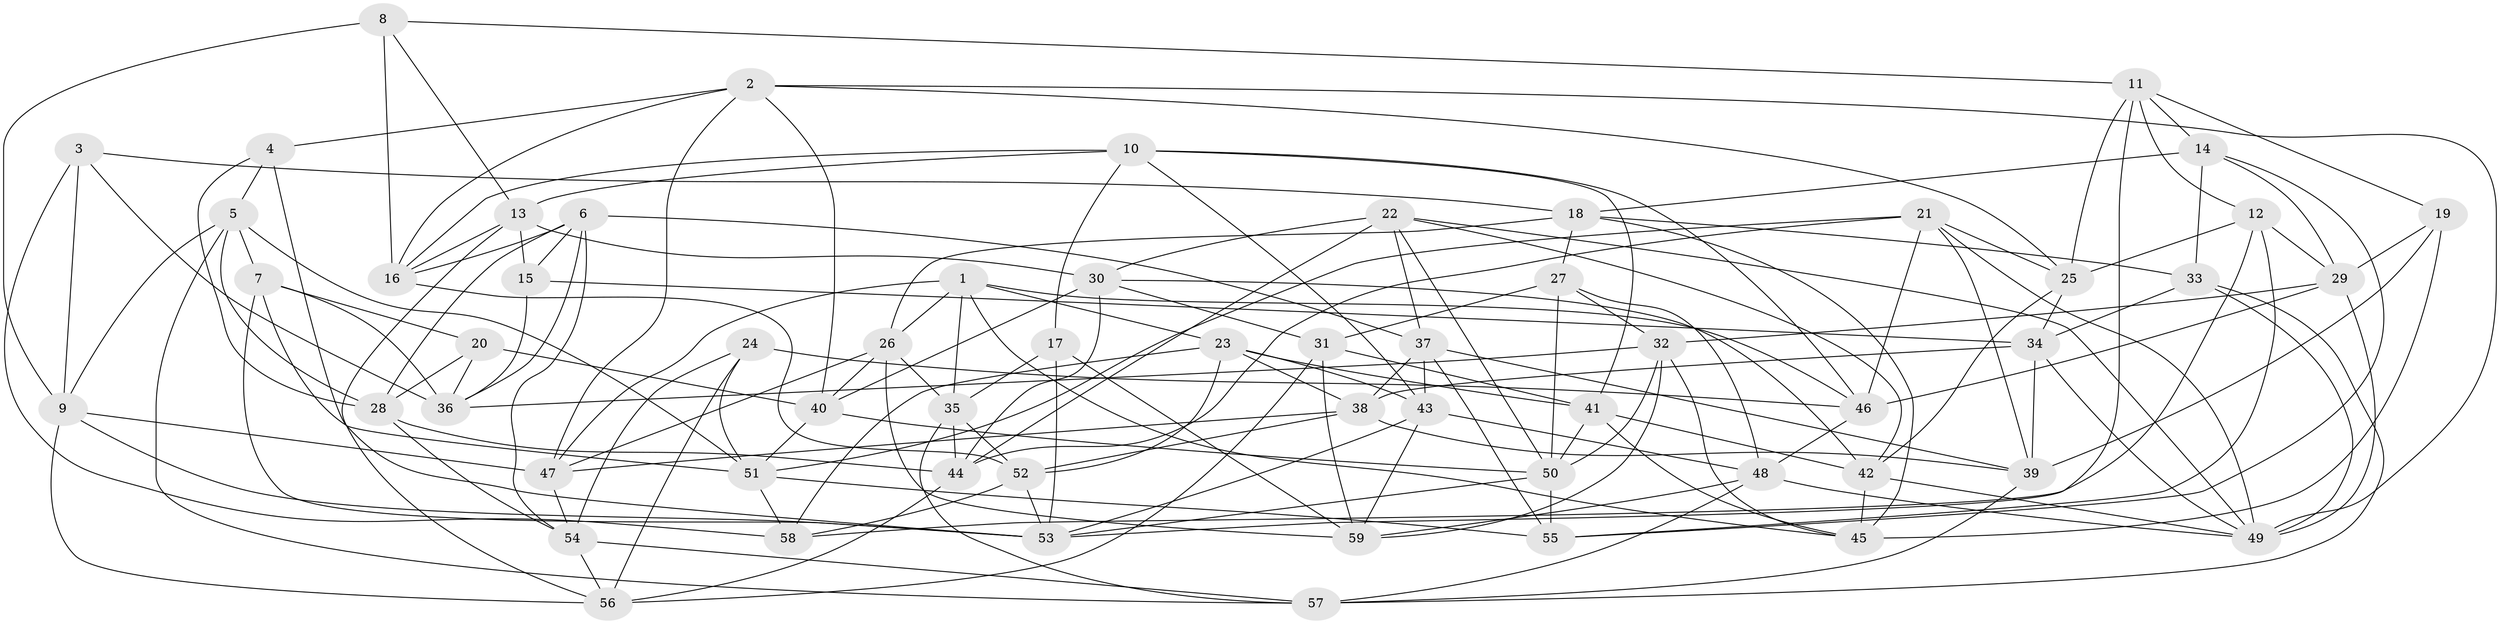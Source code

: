 // original degree distribution, {4: 1.0}
// Generated by graph-tools (version 1.1) at 2025/50/03/09/25 03:50:55]
// undirected, 59 vertices, 168 edges
graph export_dot {
graph [start="1"]
  node [color=gray90,style=filled];
  1;
  2;
  3;
  4;
  5;
  6;
  7;
  8;
  9;
  10;
  11;
  12;
  13;
  14;
  15;
  16;
  17;
  18;
  19;
  20;
  21;
  22;
  23;
  24;
  25;
  26;
  27;
  28;
  29;
  30;
  31;
  32;
  33;
  34;
  35;
  36;
  37;
  38;
  39;
  40;
  41;
  42;
  43;
  44;
  45;
  46;
  47;
  48;
  49;
  50;
  51;
  52;
  53;
  54;
  55;
  56;
  57;
  58;
  59;
  1 -- 23 [weight=1.0];
  1 -- 26 [weight=1.0];
  1 -- 35 [weight=1.0];
  1 -- 45 [weight=1.0];
  1 -- 46 [weight=1.0];
  1 -- 47 [weight=1.0];
  2 -- 4 [weight=1.0];
  2 -- 16 [weight=1.0];
  2 -- 25 [weight=1.0];
  2 -- 40 [weight=1.0];
  2 -- 47 [weight=1.0];
  2 -- 49 [weight=1.0];
  3 -- 9 [weight=1.0];
  3 -- 18 [weight=1.0];
  3 -- 36 [weight=1.0];
  3 -- 58 [weight=1.0];
  4 -- 5 [weight=1.0];
  4 -- 28 [weight=1.0];
  4 -- 53 [weight=1.0];
  5 -- 7 [weight=1.0];
  5 -- 9 [weight=1.0];
  5 -- 28 [weight=1.0];
  5 -- 51 [weight=1.0];
  5 -- 57 [weight=1.0];
  6 -- 15 [weight=1.0];
  6 -- 16 [weight=1.0];
  6 -- 28 [weight=1.0];
  6 -- 36 [weight=1.0];
  6 -- 37 [weight=1.0];
  6 -- 54 [weight=1.0];
  7 -- 20 [weight=1.0];
  7 -- 36 [weight=1.0];
  7 -- 51 [weight=2.0];
  7 -- 53 [weight=1.0];
  8 -- 9 [weight=1.0];
  8 -- 11 [weight=1.0];
  8 -- 13 [weight=1.0];
  8 -- 16 [weight=1.0];
  9 -- 47 [weight=1.0];
  9 -- 53 [weight=1.0];
  9 -- 56 [weight=1.0];
  10 -- 13 [weight=1.0];
  10 -- 16 [weight=1.0];
  10 -- 17 [weight=1.0];
  10 -- 41 [weight=1.0];
  10 -- 43 [weight=1.0];
  10 -- 46 [weight=1.0];
  11 -- 12 [weight=1.0];
  11 -- 14 [weight=1.0];
  11 -- 19 [weight=1.0];
  11 -- 25 [weight=1.0];
  11 -- 53 [weight=1.0];
  12 -- 25 [weight=1.0];
  12 -- 29 [weight=1.0];
  12 -- 55 [weight=1.0];
  12 -- 58 [weight=2.0];
  13 -- 15 [weight=1.0];
  13 -- 16 [weight=1.0];
  13 -- 30 [weight=1.0];
  13 -- 56 [weight=1.0];
  14 -- 18 [weight=1.0];
  14 -- 29 [weight=1.0];
  14 -- 33 [weight=2.0];
  14 -- 55 [weight=1.0];
  15 -- 34 [weight=1.0];
  15 -- 36 [weight=1.0];
  16 -- 52 [weight=1.0];
  17 -- 35 [weight=1.0];
  17 -- 53 [weight=1.0];
  17 -- 59 [weight=1.0];
  18 -- 26 [weight=1.0];
  18 -- 27 [weight=1.0];
  18 -- 33 [weight=1.0];
  18 -- 45 [weight=1.0];
  19 -- 29 [weight=1.0];
  19 -- 39 [weight=1.0];
  19 -- 45 [weight=1.0];
  20 -- 28 [weight=1.0];
  20 -- 36 [weight=1.0];
  20 -- 40 [weight=1.0];
  21 -- 25 [weight=1.0];
  21 -- 39 [weight=1.0];
  21 -- 44 [weight=1.0];
  21 -- 46 [weight=1.0];
  21 -- 49 [weight=1.0];
  21 -- 51 [weight=1.0];
  22 -- 30 [weight=1.0];
  22 -- 37 [weight=1.0];
  22 -- 42 [weight=1.0];
  22 -- 44 [weight=1.0];
  22 -- 49 [weight=1.0];
  22 -- 50 [weight=1.0];
  23 -- 38 [weight=1.0];
  23 -- 41 [weight=1.0];
  23 -- 43 [weight=1.0];
  23 -- 52 [weight=1.0];
  23 -- 58 [weight=1.0];
  24 -- 46 [weight=1.0];
  24 -- 51 [weight=1.0];
  24 -- 54 [weight=1.0];
  24 -- 56 [weight=1.0];
  25 -- 34 [weight=1.0];
  25 -- 42 [weight=1.0];
  26 -- 35 [weight=1.0];
  26 -- 40 [weight=1.0];
  26 -- 47 [weight=1.0];
  26 -- 59 [weight=1.0];
  27 -- 31 [weight=2.0];
  27 -- 32 [weight=1.0];
  27 -- 48 [weight=1.0];
  27 -- 50 [weight=1.0];
  28 -- 44 [weight=1.0];
  28 -- 54 [weight=1.0];
  29 -- 32 [weight=1.0];
  29 -- 46 [weight=1.0];
  29 -- 49 [weight=1.0];
  30 -- 31 [weight=1.0];
  30 -- 40 [weight=1.0];
  30 -- 42 [weight=1.0];
  30 -- 44 [weight=1.0];
  31 -- 41 [weight=1.0];
  31 -- 56 [weight=1.0];
  31 -- 59 [weight=1.0];
  32 -- 36 [weight=1.0];
  32 -- 45 [weight=1.0];
  32 -- 50 [weight=1.0];
  32 -- 59 [weight=1.0];
  33 -- 34 [weight=1.0];
  33 -- 49 [weight=1.0];
  33 -- 57 [weight=1.0];
  34 -- 38 [weight=1.0];
  34 -- 39 [weight=1.0];
  34 -- 49 [weight=1.0];
  35 -- 44 [weight=1.0];
  35 -- 52 [weight=1.0];
  35 -- 57 [weight=1.0];
  37 -- 38 [weight=1.0];
  37 -- 39 [weight=1.0];
  37 -- 43 [weight=1.0];
  37 -- 55 [weight=1.0];
  38 -- 39 [weight=1.0];
  38 -- 47 [weight=1.0];
  38 -- 52 [weight=1.0];
  39 -- 57 [weight=1.0];
  40 -- 50 [weight=1.0];
  40 -- 51 [weight=1.0];
  41 -- 42 [weight=1.0];
  41 -- 45 [weight=1.0];
  41 -- 50 [weight=1.0];
  42 -- 45 [weight=1.0];
  42 -- 49 [weight=1.0];
  43 -- 48 [weight=1.0];
  43 -- 53 [weight=1.0];
  43 -- 59 [weight=1.0];
  44 -- 56 [weight=1.0];
  46 -- 48 [weight=1.0];
  47 -- 54 [weight=1.0];
  48 -- 49 [weight=1.0];
  48 -- 57 [weight=1.0];
  48 -- 59 [weight=1.0];
  50 -- 53 [weight=1.0];
  50 -- 55 [weight=2.0];
  51 -- 55 [weight=1.0];
  51 -- 58 [weight=1.0];
  52 -- 53 [weight=1.0];
  52 -- 58 [weight=1.0];
  54 -- 56 [weight=1.0];
  54 -- 57 [weight=1.0];
}
